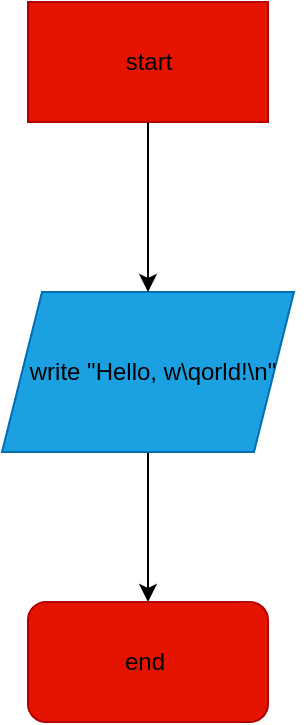 <mxfile version="26.2.2">
  <diagram id="C5RBs43oDa-KdzZeNtuy" name="Page-1">
    <mxGraphModel dx="1428" dy="841" grid="1" gridSize="10" guides="1" tooltips="1" connect="1" arrows="1" fold="1" page="1" pageScale="1" pageWidth="827" pageHeight="1169" math="0" shadow="0">
      <root>
        <mxCell id="WIyWlLk6GJQsqaUBKTNV-0" />
        <mxCell id="WIyWlLk6GJQsqaUBKTNV-1" parent="WIyWlLk6GJQsqaUBKTNV-0" />
        <mxCell id="6iwrEAbUwV7Y9zObm4-V-2" value="" style="group" parent="WIyWlLk6GJQsqaUBKTNV-1" vertex="1" connectable="0">
          <mxGeometry x="354" y="360" width="120" height="60" as="geometry" />
        </mxCell>
        <mxCell id="6iwrEAbUwV7Y9zObm4-V-0" value="" style="rounded=0;whiteSpace=wrap;html=1;fillColor=#e51400;fontColor=#ffffff;strokeColor=#B20000;" parent="6iwrEAbUwV7Y9zObm4-V-2" vertex="1">
          <mxGeometry width="120" height="60" as="geometry" />
        </mxCell>
        <mxCell id="6iwrEAbUwV7Y9zObm4-V-1" value="&lt;font&gt;start&lt;/font&gt;" style="text;html=1;align=center;verticalAlign=middle;resizable=0;points=[];autosize=1;strokeColor=none;fillColor=none;" parent="6iwrEAbUwV7Y9zObm4-V-2" vertex="1">
          <mxGeometry x="35" y="15" width="50" height="30" as="geometry" />
        </mxCell>
        <mxCell id="6iwrEAbUwV7Y9zObm4-V-8" style="edgeStyle=orthogonalEdgeStyle;rounded=0;orthogonalLoop=1;jettySize=auto;html=1;entryX=0.5;entryY=0;entryDx=0;entryDy=0;" parent="WIyWlLk6GJQsqaUBKTNV-1" source="6iwrEAbUwV7Y9zObm4-V-3" target="6iwrEAbUwV7Y9zObm4-V-6" edge="1">
          <mxGeometry relative="1" as="geometry" />
        </mxCell>
        <mxCell id="6iwrEAbUwV7Y9zObm4-V-3" value="" style="shape=parallelogram;perimeter=parallelogramPerimeter;whiteSpace=wrap;html=1;fixedSize=1;fillColor=#1ba1e2;fontColor=#ffffff;strokeColor=#006EAF;" parent="WIyWlLk6GJQsqaUBKTNV-1" vertex="1">
          <mxGeometry x="341" y="505" width="146" height="80" as="geometry" />
        </mxCell>
        <mxCell id="6iwrEAbUwV7Y9zObm4-V-4" style="edgeStyle=orthogonalEdgeStyle;rounded=0;orthogonalLoop=1;jettySize=auto;html=1;entryX=0.5;entryY=0;entryDx=0;entryDy=0;" parent="WIyWlLk6GJQsqaUBKTNV-1" source="6iwrEAbUwV7Y9zObm4-V-0" target="6iwrEAbUwV7Y9zObm4-V-3" edge="1">
          <mxGeometry relative="1" as="geometry" />
        </mxCell>
        <mxCell id="6iwrEAbUwV7Y9zObm4-V-5" value="write &quot;Hello, w\qorld!\n&quot;" style="text;html=1;align=center;verticalAlign=middle;resizable=0;points=[];autosize=1;strokeColor=none;fillColor=none;" parent="WIyWlLk6GJQsqaUBKTNV-1" vertex="1">
          <mxGeometry x="341" y="530" width="150" height="30" as="geometry" />
        </mxCell>
        <mxCell id="n9RCLxFVswKlnNLNGqh--0" value="" style="group" vertex="1" connectable="0" parent="WIyWlLk6GJQsqaUBKTNV-1">
          <mxGeometry x="354" y="660" width="120" height="60" as="geometry" />
        </mxCell>
        <mxCell id="6iwrEAbUwV7Y9zObm4-V-6" value="" style="rounded=1;whiteSpace=wrap;html=1;fillColor=#e51400;fontColor=#ffffff;strokeColor=#B20000;" parent="n9RCLxFVswKlnNLNGqh--0" vertex="1">
          <mxGeometry width="120" height="60" as="geometry" />
        </mxCell>
        <mxCell id="6iwrEAbUwV7Y9zObm4-V-7" value="end" style="text;html=1;align=center;verticalAlign=middle;resizable=0;points=[];autosize=1;strokeColor=none;fillColor=none;" parent="n9RCLxFVswKlnNLNGqh--0" vertex="1">
          <mxGeometry x="38" y="15" width="40" height="30" as="geometry" />
        </mxCell>
      </root>
    </mxGraphModel>
  </diagram>
</mxfile>
